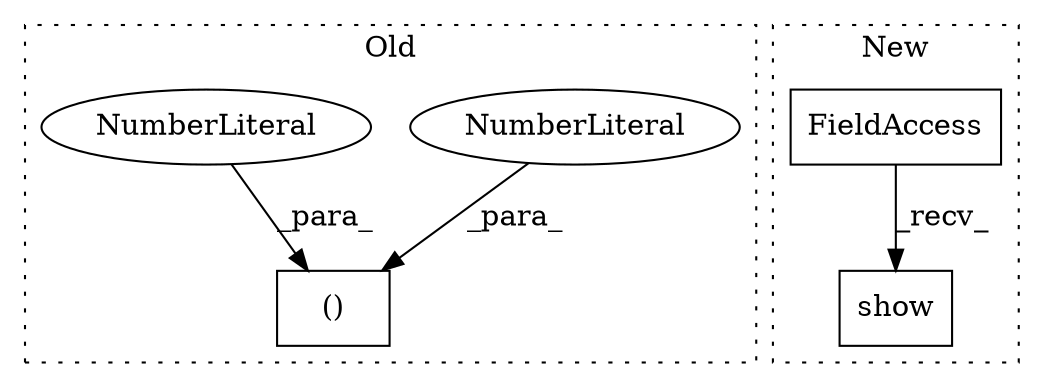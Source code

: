 digraph G {
subgraph cluster0 {
1 [label="()" a="106" s="1874" l="15" shape="box"];
4 [label="NumberLiteral" a="34" s="1874" l="1" shape="ellipse"];
5 [label="NumberLiteral" a="34" s="1888" l="1" shape="ellipse"];
label = "Old";
style="dotted";
}
subgraph cluster1 {
2 [label="show" a="32" s="2271" l="6" shape="box"];
3 [label="FieldAccess" a="22" s="2253" l="10" shape="box"];
label = "New";
style="dotted";
}
3 -> 2 [label="_recv_"];
4 -> 1 [label="_para_"];
5 -> 1 [label="_para_"];
}